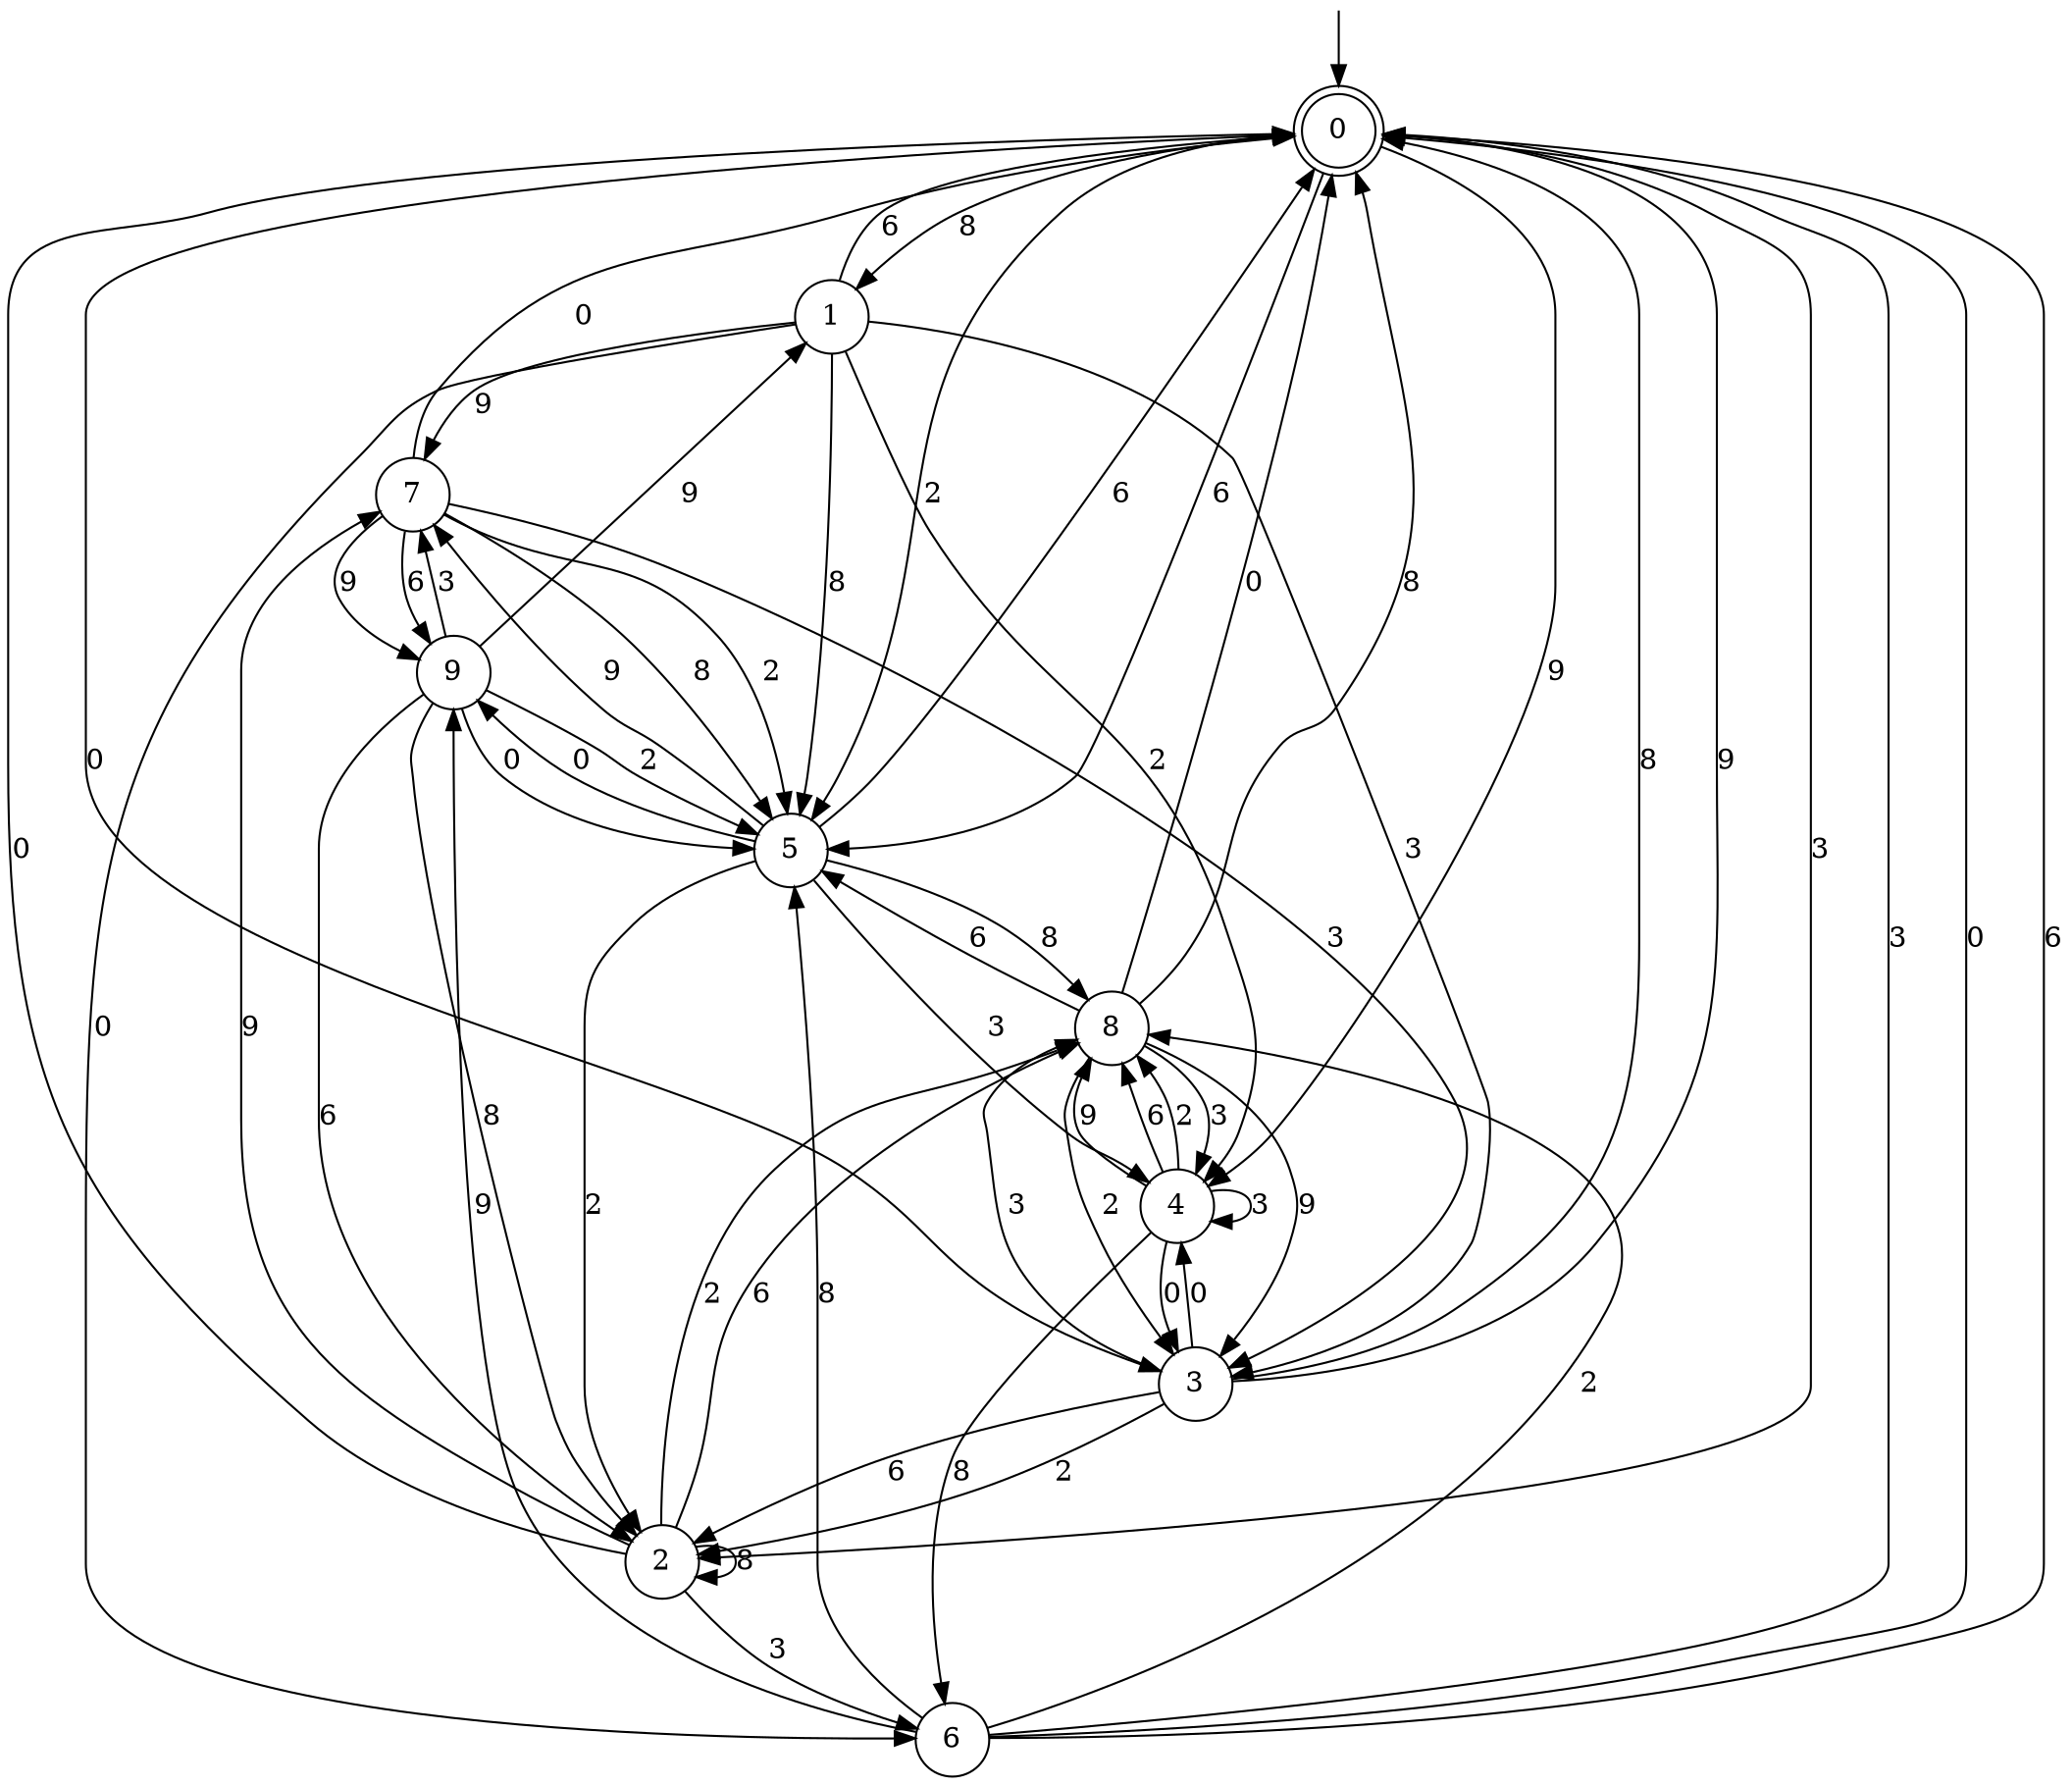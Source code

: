 digraph g {

	s0 [shape="doublecircle" label="0"];
	s1 [shape="circle" label="1"];
	s2 [shape="circle" label="2"];
	s3 [shape="circle" label="3"];
	s4 [shape="circle" label="4"];
	s5 [shape="circle" label="5"];
	s6 [shape="circle" label="6"];
	s7 [shape="circle" label="7"];
	s8 [shape="circle" label="8"];
	s9 [shape="circle" label="9"];
	s0 -> s1 [label="8"];
	s0 -> s2 [label="3"];
	s0 -> s3 [label="0"];
	s0 -> s4 [label="9"];
	s0 -> s5 [label="6"];
	s0 -> s5 [label="2"];
	s1 -> s5 [label="8"];
	s1 -> s3 [label="3"];
	s1 -> s6 [label="0"];
	s1 -> s7 [label="9"];
	s1 -> s0 [label="6"];
	s1 -> s4 [label="2"];
	s2 -> s2 [label="8"];
	s2 -> s6 [label="3"];
	s2 -> s0 [label="0"];
	s2 -> s7 [label="9"];
	s2 -> s8 [label="6"];
	s2 -> s8 [label="2"];
	s3 -> s0 [label="8"];
	s3 -> s8 [label="3"];
	s3 -> s4 [label="0"];
	s3 -> s0 [label="9"];
	s3 -> s2 [label="6"];
	s3 -> s2 [label="2"];
	s4 -> s6 [label="8"];
	s4 -> s4 [label="3"];
	s4 -> s3 [label="0"];
	s4 -> s8 [label="9"];
	s4 -> s8 [label="6"];
	s4 -> s8 [label="2"];
	s5 -> s8 [label="8"];
	s5 -> s4 [label="3"];
	s5 -> s9 [label="0"];
	s5 -> s7 [label="9"];
	s5 -> s0 [label="6"];
	s5 -> s2 [label="2"];
	s6 -> s5 [label="8"];
	s6 -> s0 [label="3"];
	s6 -> s0 [label="0"];
	s6 -> s9 [label="9"];
	s6 -> s0 [label="6"];
	s6 -> s8 [label="2"];
	s7 -> s5 [label="8"];
	s7 -> s3 [label="3"];
	s7 -> s0 [label="0"];
	s7 -> s9 [label="9"];
	s7 -> s9 [label="6"];
	s7 -> s5 [label="2"];
	s8 -> s0 [label="8"];
	s8 -> s4 [label="3"];
	s8 -> s0 [label="0"];
	s8 -> s3 [label="9"];
	s8 -> s5 [label="6"];
	s8 -> s3 [label="2"];
	s9 -> s2 [label="8"];
	s9 -> s7 [label="3"];
	s9 -> s5 [label="0"];
	s9 -> s1 [label="9"];
	s9 -> s2 [label="6"];
	s9 -> s5 [label="2"];

__start0 [label="" shape="none" width="0" height="0"];
__start0 -> s0;

}
